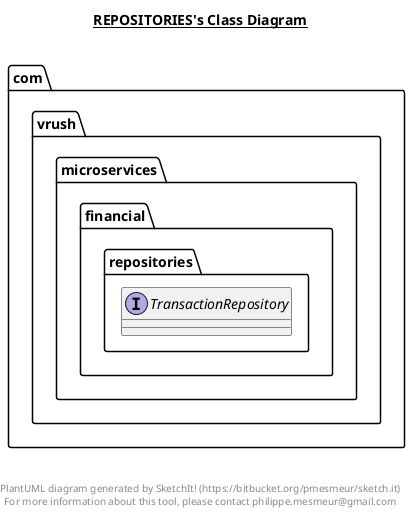 @startuml

title __REPOSITORIES's Class Diagram__\n

  namespace com.vrush.microservices.financial {
    namespace repositories {
      interface com.vrush.microservices.financial.repositories.TransactionRepository {
      }
    }
  }
  



right footer


PlantUML diagram generated by SketchIt! (https://bitbucket.org/pmesmeur/sketch.it)
For more information about this tool, please contact philippe.mesmeur@gmail.com
endfooter

@enduml
